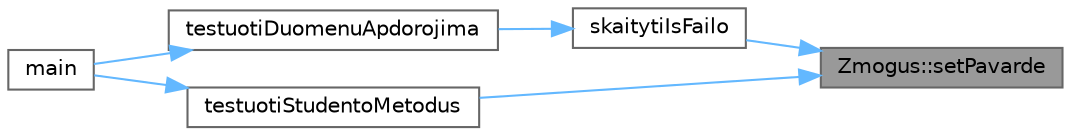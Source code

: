 digraph "Zmogus::setPavarde"
{
 // INTERACTIVE_SVG=YES
 // LATEX_PDF_SIZE
  bgcolor="transparent";
  edge [fontname=Helvetica,fontsize=10,labelfontname=Helvetica,labelfontsize=10];
  node [fontname=Helvetica,fontsize=10,shape=box,height=0.2,width=0.4];
  rankdir="RL";
  Node1 [id="Node000001",label="Zmogus::setPavarde",height=0.2,width=0.4,color="gray40", fillcolor="grey60", style="filled", fontcolor="black",tooltip=" "];
  Node1 -> Node2 [id="edge6_Node000001_Node000002",dir="back",color="steelblue1",style="solid",tooltip=" "];
  Node2 [id="Node000002",label="skaitytiIsFailo",height=0.2,width=0.4,color="grey40", fillcolor="white", style="filled",URL="$funkcijos_8cpp.html#a55d40c2545ce55b7e4ee9536f339d291",tooltip=" "];
  Node2 -> Node3 [id="edge7_Node000002_Node000003",dir="back",color="steelblue1",style="solid",tooltip=" "];
  Node3 [id="Node000003",label="testuotiDuomenuApdorojima",height=0.2,width=0.4,color="grey40", fillcolor="white", style="filled",URL="$funkcijos_8cpp.html#a9b67506502ea72a87dd4f7e8cc0f0072",tooltip=" "];
  Node3 -> Node4 [id="edge8_Node000003_Node000004",dir="back",color="steelblue1",style="solid",tooltip=" "];
  Node4 [id="Node000004",label="main",height=0.2,width=0.4,color="grey40", fillcolor="white", style="filled",URL="$main_8cpp.html#ae66f6b31b5ad750f1fe042a706a4e3d4",tooltip=" "];
  Node1 -> Node5 [id="edge9_Node000001_Node000005",dir="back",color="steelblue1",style="solid",tooltip=" "];
  Node5 [id="Node000005",label="testuotiStudentoMetodus",height=0.2,width=0.4,color="grey40", fillcolor="white", style="filled",URL="$funkcijos_8cpp.html#a0bcc3fa49fd1bf2474cbfd5ccf2aaff2",tooltip=" "];
  Node5 -> Node4 [id="edge10_Node000005_Node000004",dir="back",color="steelblue1",style="solid",tooltip=" "];
}

